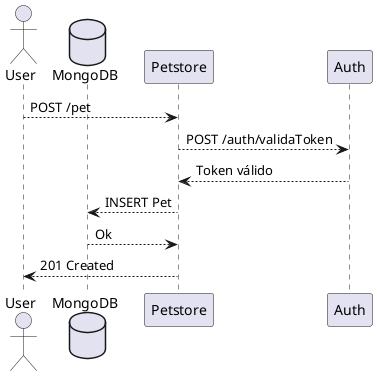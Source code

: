 @startuml

actor User
database MongoDB

User --> Petstore: POST /pet
Petstore --> Auth: POST /auth/validaToken
Auth --> Petstore: Token válido
Petstore --> MongoDB : INSERT Pet
MongoDB --> Petstore: Ok
Petstore --> User: 201 Created

@enduml